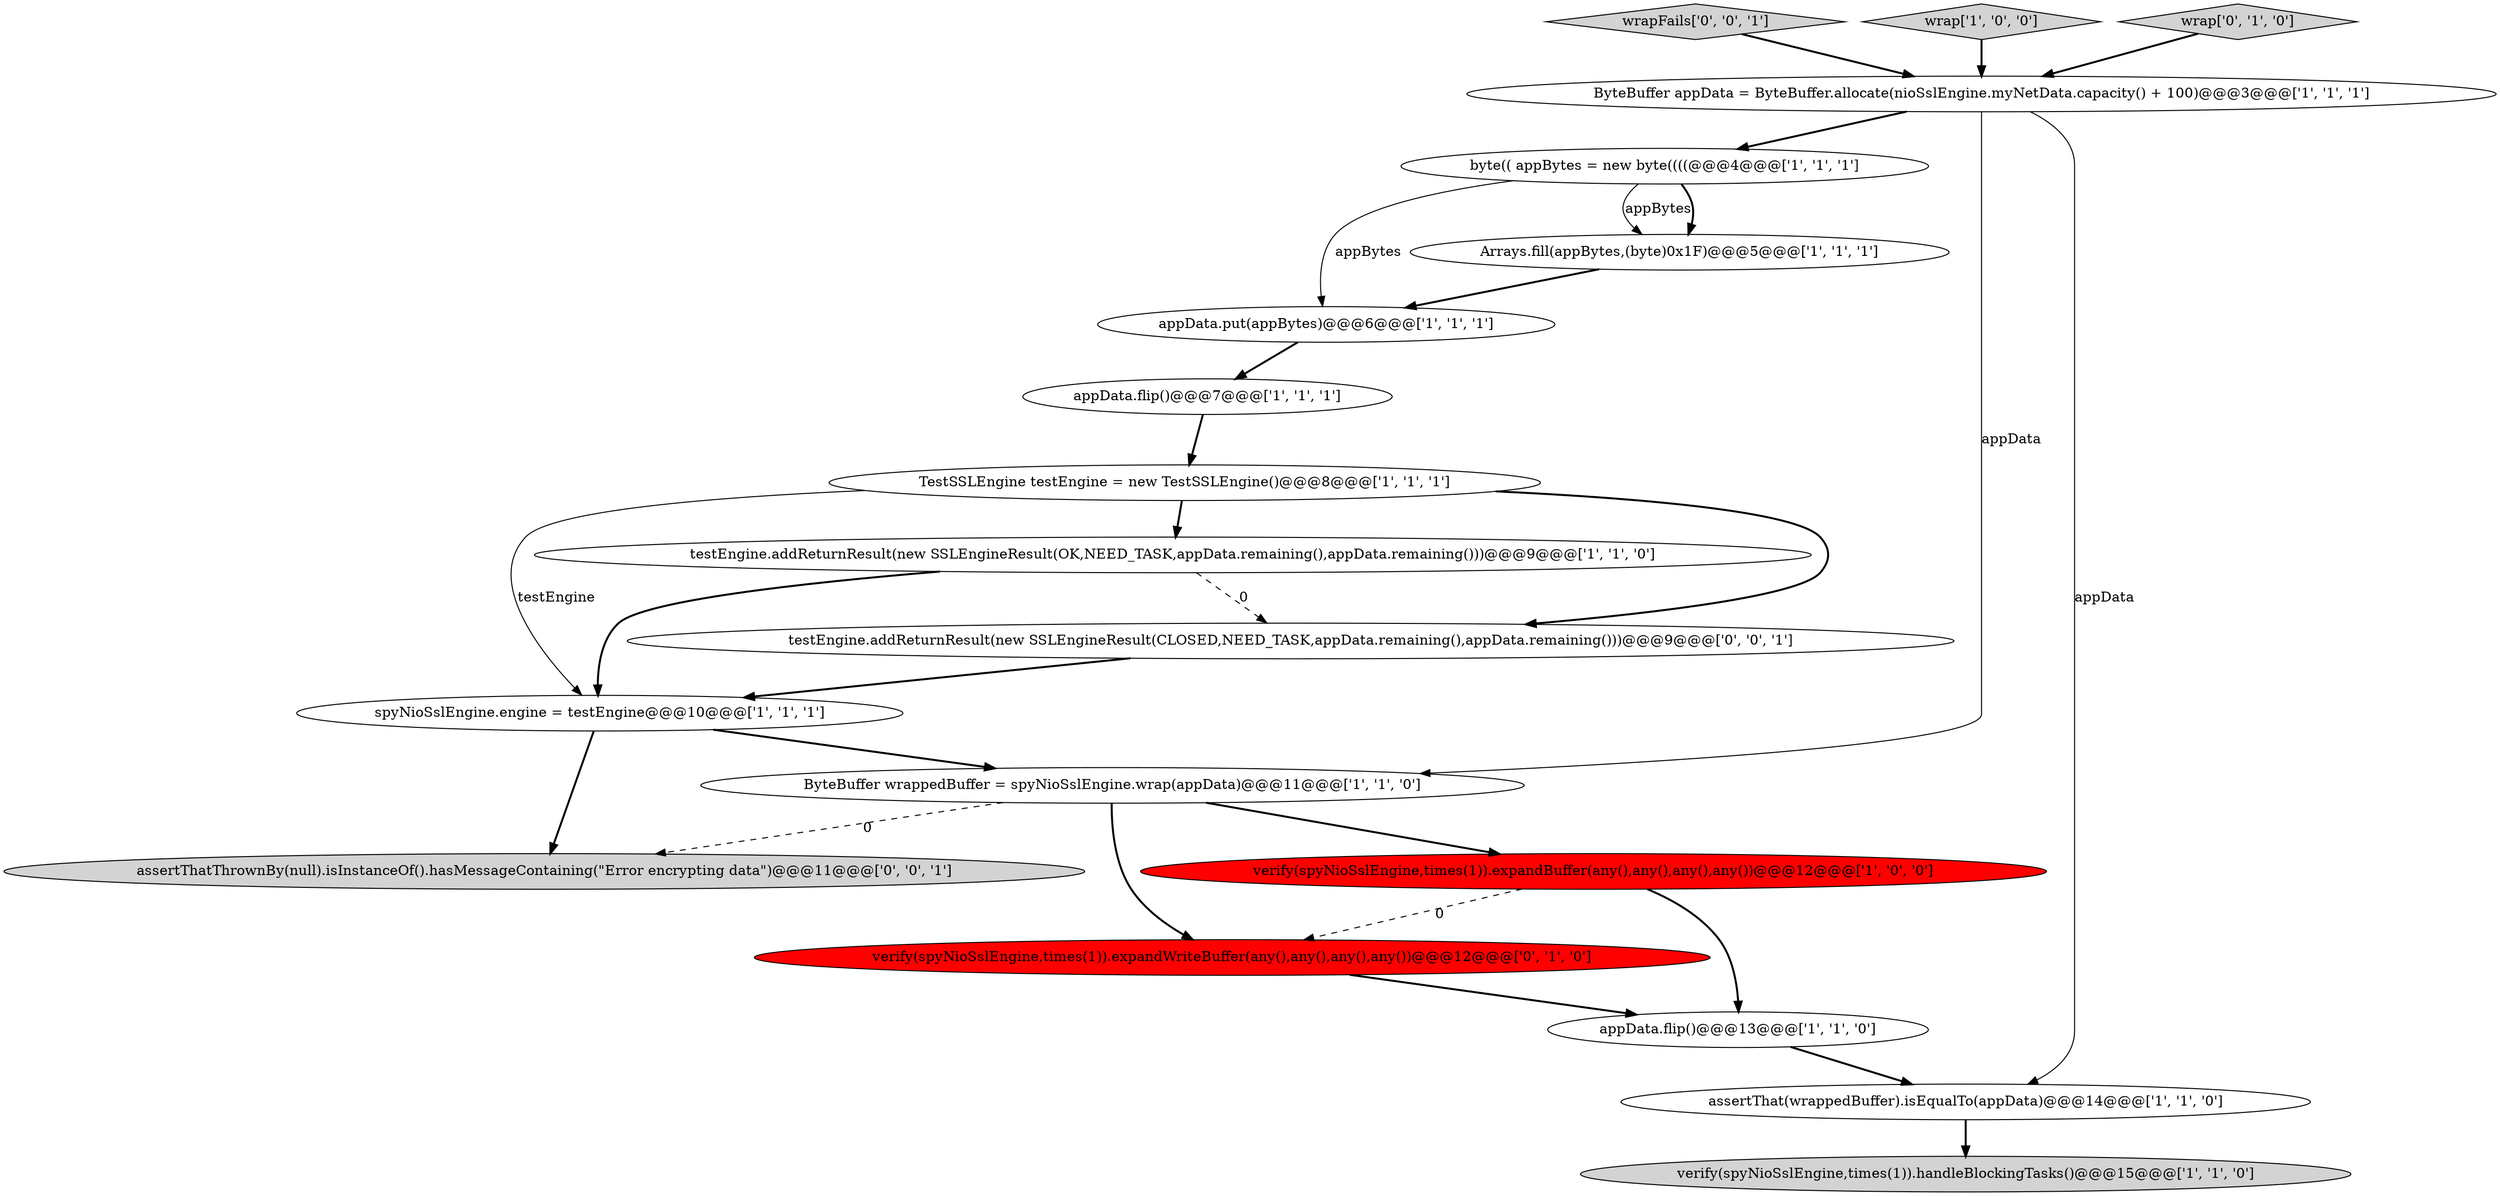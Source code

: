 digraph {
17 [style = filled, label = "wrapFails['0', '0', '1']", fillcolor = lightgray, shape = diamond image = "AAA0AAABBB3BBB"];
6 [style = filled, label = "appData.flip()@@@7@@@['1', '1', '1']", fillcolor = white, shape = ellipse image = "AAA0AAABBB1BBB"];
8 [style = filled, label = "wrap['1', '0', '0']", fillcolor = lightgray, shape = diamond image = "AAA0AAABBB1BBB"];
3 [style = filled, label = "verify(spyNioSslEngine,times(1)).expandBuffer(any(),any(),any(),any())@@@12@@@['1', '0', '0']", fillcolor = red, shape = ellipse image = "AAA1AAABBB1BBB"];
1 [style = filled, label = "byte(( appBytes = new byte((((@@@4@@@['1', '1', '1']", fillcolor = white, shape = ellipse image = "AAA0AAABBB1BBB"];
18 [style = filled, label = "assertThatThrownBy(null).isInstanceOf().hasMessageContaining(\"Error encrypting data\")@@@11@@@['0', '0', '1']", fillcolor = lightgray, shape = ellipse image = "AAA0AAABBB3BBB"];
10 [style = filled, label = "appData.put(appBytes)@@@6@@@['1', '1', '1']", fillcolor = white, shape = ellipse image = "AAA0AAABBB1BBB"];
12 [style = filled, label = "verify(spyNioSslEngine,times(1)).handleBlockingTasks()@@@15@@@['1', '1', '0']", fillcolor = lightgray, shape = ellipse image = "AAA0AAABBB1BBB"];
15 [style = filled, label = "verify(spyNioSslEngine,times(1)).expandWriteBuffer(any(),any(),any(),any())@@@12@@@['0', '1', '0']", fillcolor = red, shape = ellipse image = "AAA1AAABBB2BBB"];
14 [style = filled, label = "wrap['0', '1', '0']", fillcolor = lightgray, shape = diamond image = "AAA0AAABBB2BBB"];
5 [style = filled, label = "ByteBuffer appData = ByteBuffer.allocate(nioSslEngine.myNetData.capacity() + 100)@@@3@@@['1', '1', '1']", fillcolor = white, shape = ellipse image = "AAA0AAABBB1BBB"];
0 [style = filled, label = "testEngine.addReturnResult(new SSLEngineResult(OK,NEED_TASK,appData.remaining(),appData.remaining()))@@@9@@@['1', '1', '0']", fillcolor = white, shape = ellipse image = "AAA0AAABBB1BBB"];
2 [style = filled, label = "Arrays.fill(appBytes,(byte)0x1F)@@@5@@@['1', '1', '1']", fillcolor = white, shape = ellipse image = "AAA0AAABBB1BBB"];
9 [style = filled, label = "spyNioSslEngine.engine = testEngine@@@10@@@['1', '1', '1']", fillcolor = white, shape = ellipse image = "AAA0AAABBB1BBB"];
16 [style = filled, label = "testEngine.addReturnResult(new SSLEngineResult(CLOSED,NEED_TASK,appData.remaining(),appData.remaining()))@@@9@@@['0', '0', '1']", fillcolor = white, shape = ellipse image = "AAA0AAABBB3BBB"];
7 [style = filled, label = "appData.flip()@@@13@@@['1', '1', '0']", fillcolor = white, shape = ellipse image = "AAA0AAABBB1BBB"];
4 [style = filled, label = "assertThat(wrappedBuffer).isEqualTo(appData)@@@14@@@['1', '1', '0']", fillcolor = white, shape = ellipse image = "AAA0AAABBB1BBB"];
13 [style = filled, label = "ByteBuffer wrappedBuffer = spyNioSslEngine.wrap(appData)@@@11@@@['1', '1', '0']", fillcolor = white, shape = ellipse image = "AAA0AAABBB1BBB"];
11 [style = filled, label = "TestSSLEngine testEngine = new TestSSLEngine()@@@8@@@['1', '1', '1']", fillcolor = white, shape = ellipse image = "AAA0AAABBB1BBB"];
11->16 [style = bold, label=""];
17->5 [style = bold, label=""];
0->9 [style = bold, label=""];
1->10 [style = solid, label="appBytes"];
15->7 [style = bold, label=""];
1->2 [style = solid, label="appBytes"];
11->9 [style = solid, label="testEngine"];
5->13 [style = solid, label="appData"];
0->16 [style = dashed, label="0"];
7->4 [style = bold, label=""];
2->10 [style = bold, label=""];
10->6 [style = bold, label=""];
5->1 [style = bold, label=""];
11->0 [style = bold, label=""];
9->18 [style = bold, label=""];
13->3 [style = bold, label=""];
8->5 [style = bold, label=""];
3->7 [style = bold, label=""];
6->11 [style = bold, label=""];
5->4 [style = solid, label="appData"];
4->12 [style = bold, label=""];
9->13 [style = bold, label=""];
3->15 [style = dashed, label="0"];
1->2 [style = bold, label=""];
13->15 [style = bold, label=""];
13->18 [style = dashed, label="0"];
16->9 [style = bold, label=""];
14->5 [style = bold, label=""];
}
